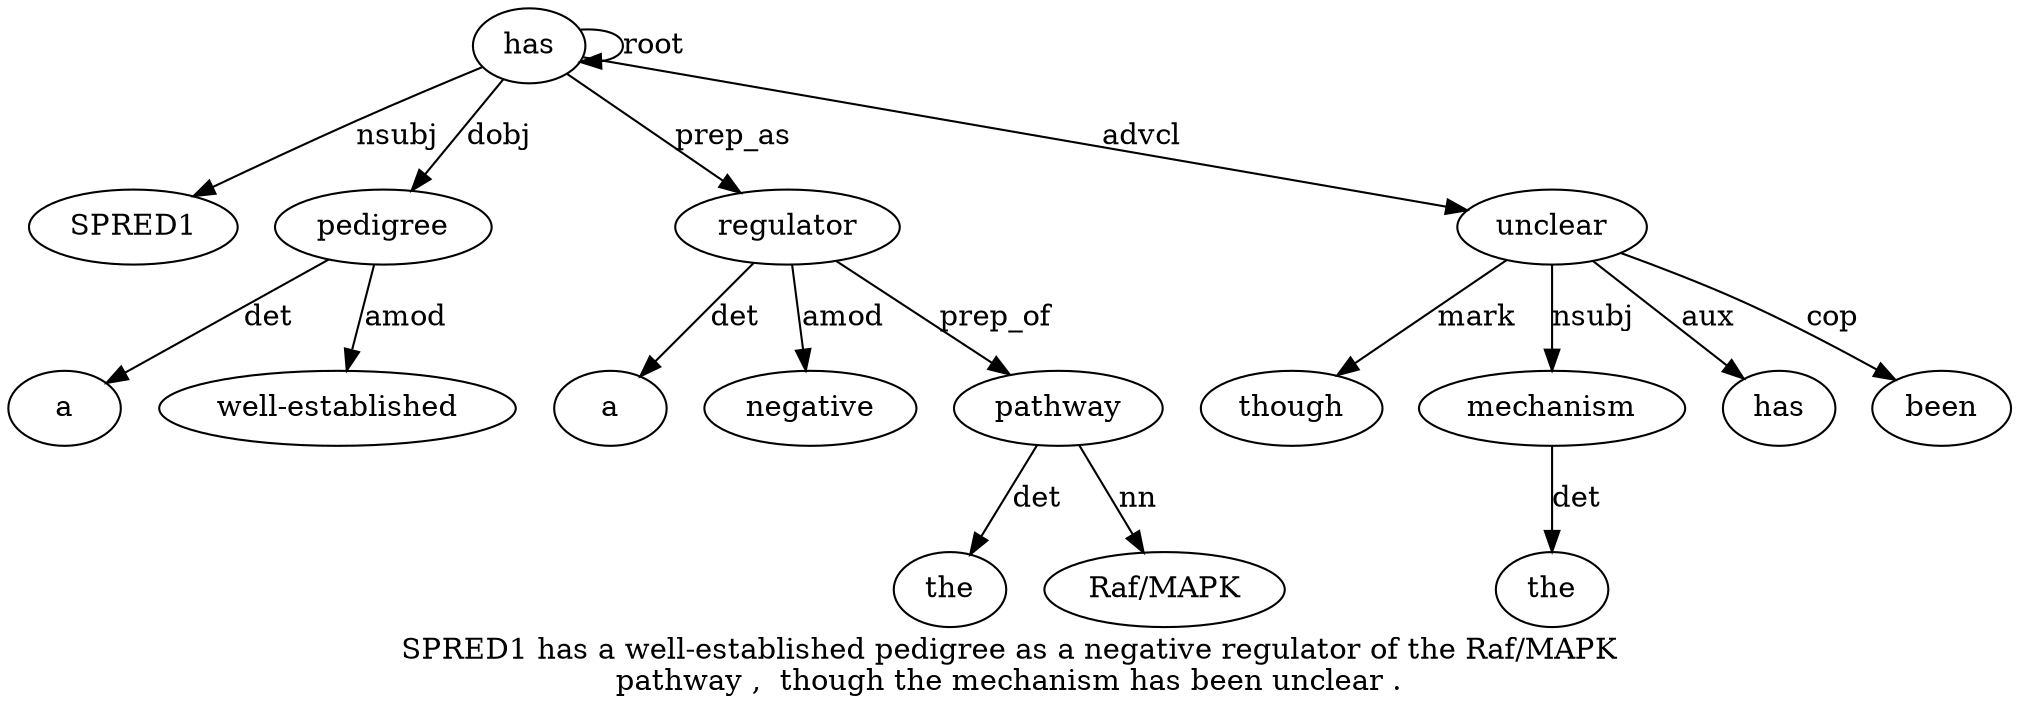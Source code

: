 digraph "SPRED1 has a well-established pedigree as a negative regulator of the Raf/MAPK pathway ,  though the mechanism has been unclear ." {
label="SPRED1 has a well-established pedigree as a negative regulator of the Raf/MAPK
pathway ,  though the mechanism has been unclear .";
has2 [style=filled, fillcolor=white, label=has];
SPRED1 [style=filled, fillcolor=white, label=SPRED1];
has2 -> SPRED1  [label=nsubj];
has2 -> has2  [label=root];
pedigree5 [style=filled, fillcolor=white, label=pedigree];
a3 [style=filled, fillcolor=white, label=a];
pedigree5 -> a3  [label=det];
"well-established4" [style=filled, fillcolor=white, label="well-established"];
pedigree5 -> "well-established4"  [label=amod];
has2 -> pedigree5  [label=dobj];
regulator9 [style=filled, fillcolor=white, label=regulator];
a7 [style=filled, fillcolor=white, label=a];
regulator9 -> a7  [label=det];
negative8 [style=filled, fillcolor=white, label=negative];
regulator9 -> negative8  [label=amod];
has2 -> regulator9  [label=prep_as];
pathway13 [style=filled, fillcolor=white, label=pathway];
the11 [style=filled, fillcolor=white, label=the];
pathway13 -> the11  [label=det];
"Raf/MAPK12" [style=filled, fillcolor=white, label="Raf/MAPK"];
pathway13 -> "Raf/MAPK12"  [label=nn];
regulator9 -> pathway13  [label=prep_of];
unclear20 [style=filled, fillcolor=white, label=unclear];
though15 [style=filled, fillcolor=white, label=though];
unclear20 -> though15  [label=mark];
mechanism17 [style=filled, fillcolor=white, label=mechanism];
the16 [style=filled, fillcolor=white, label=the];
mechanism17 -> the16  [label=det];
unclear20 -> mechanism17  [label=nsubj];
has18 [style=filled, fillcolor=white, label=has];
unclear20 -> has18  [label=aux];
been19 [style=filled, fillcolor=white, label=been];
unclear20 -> been19  [label=cop];
has2 -> unclear20  [label=advcl];
}
